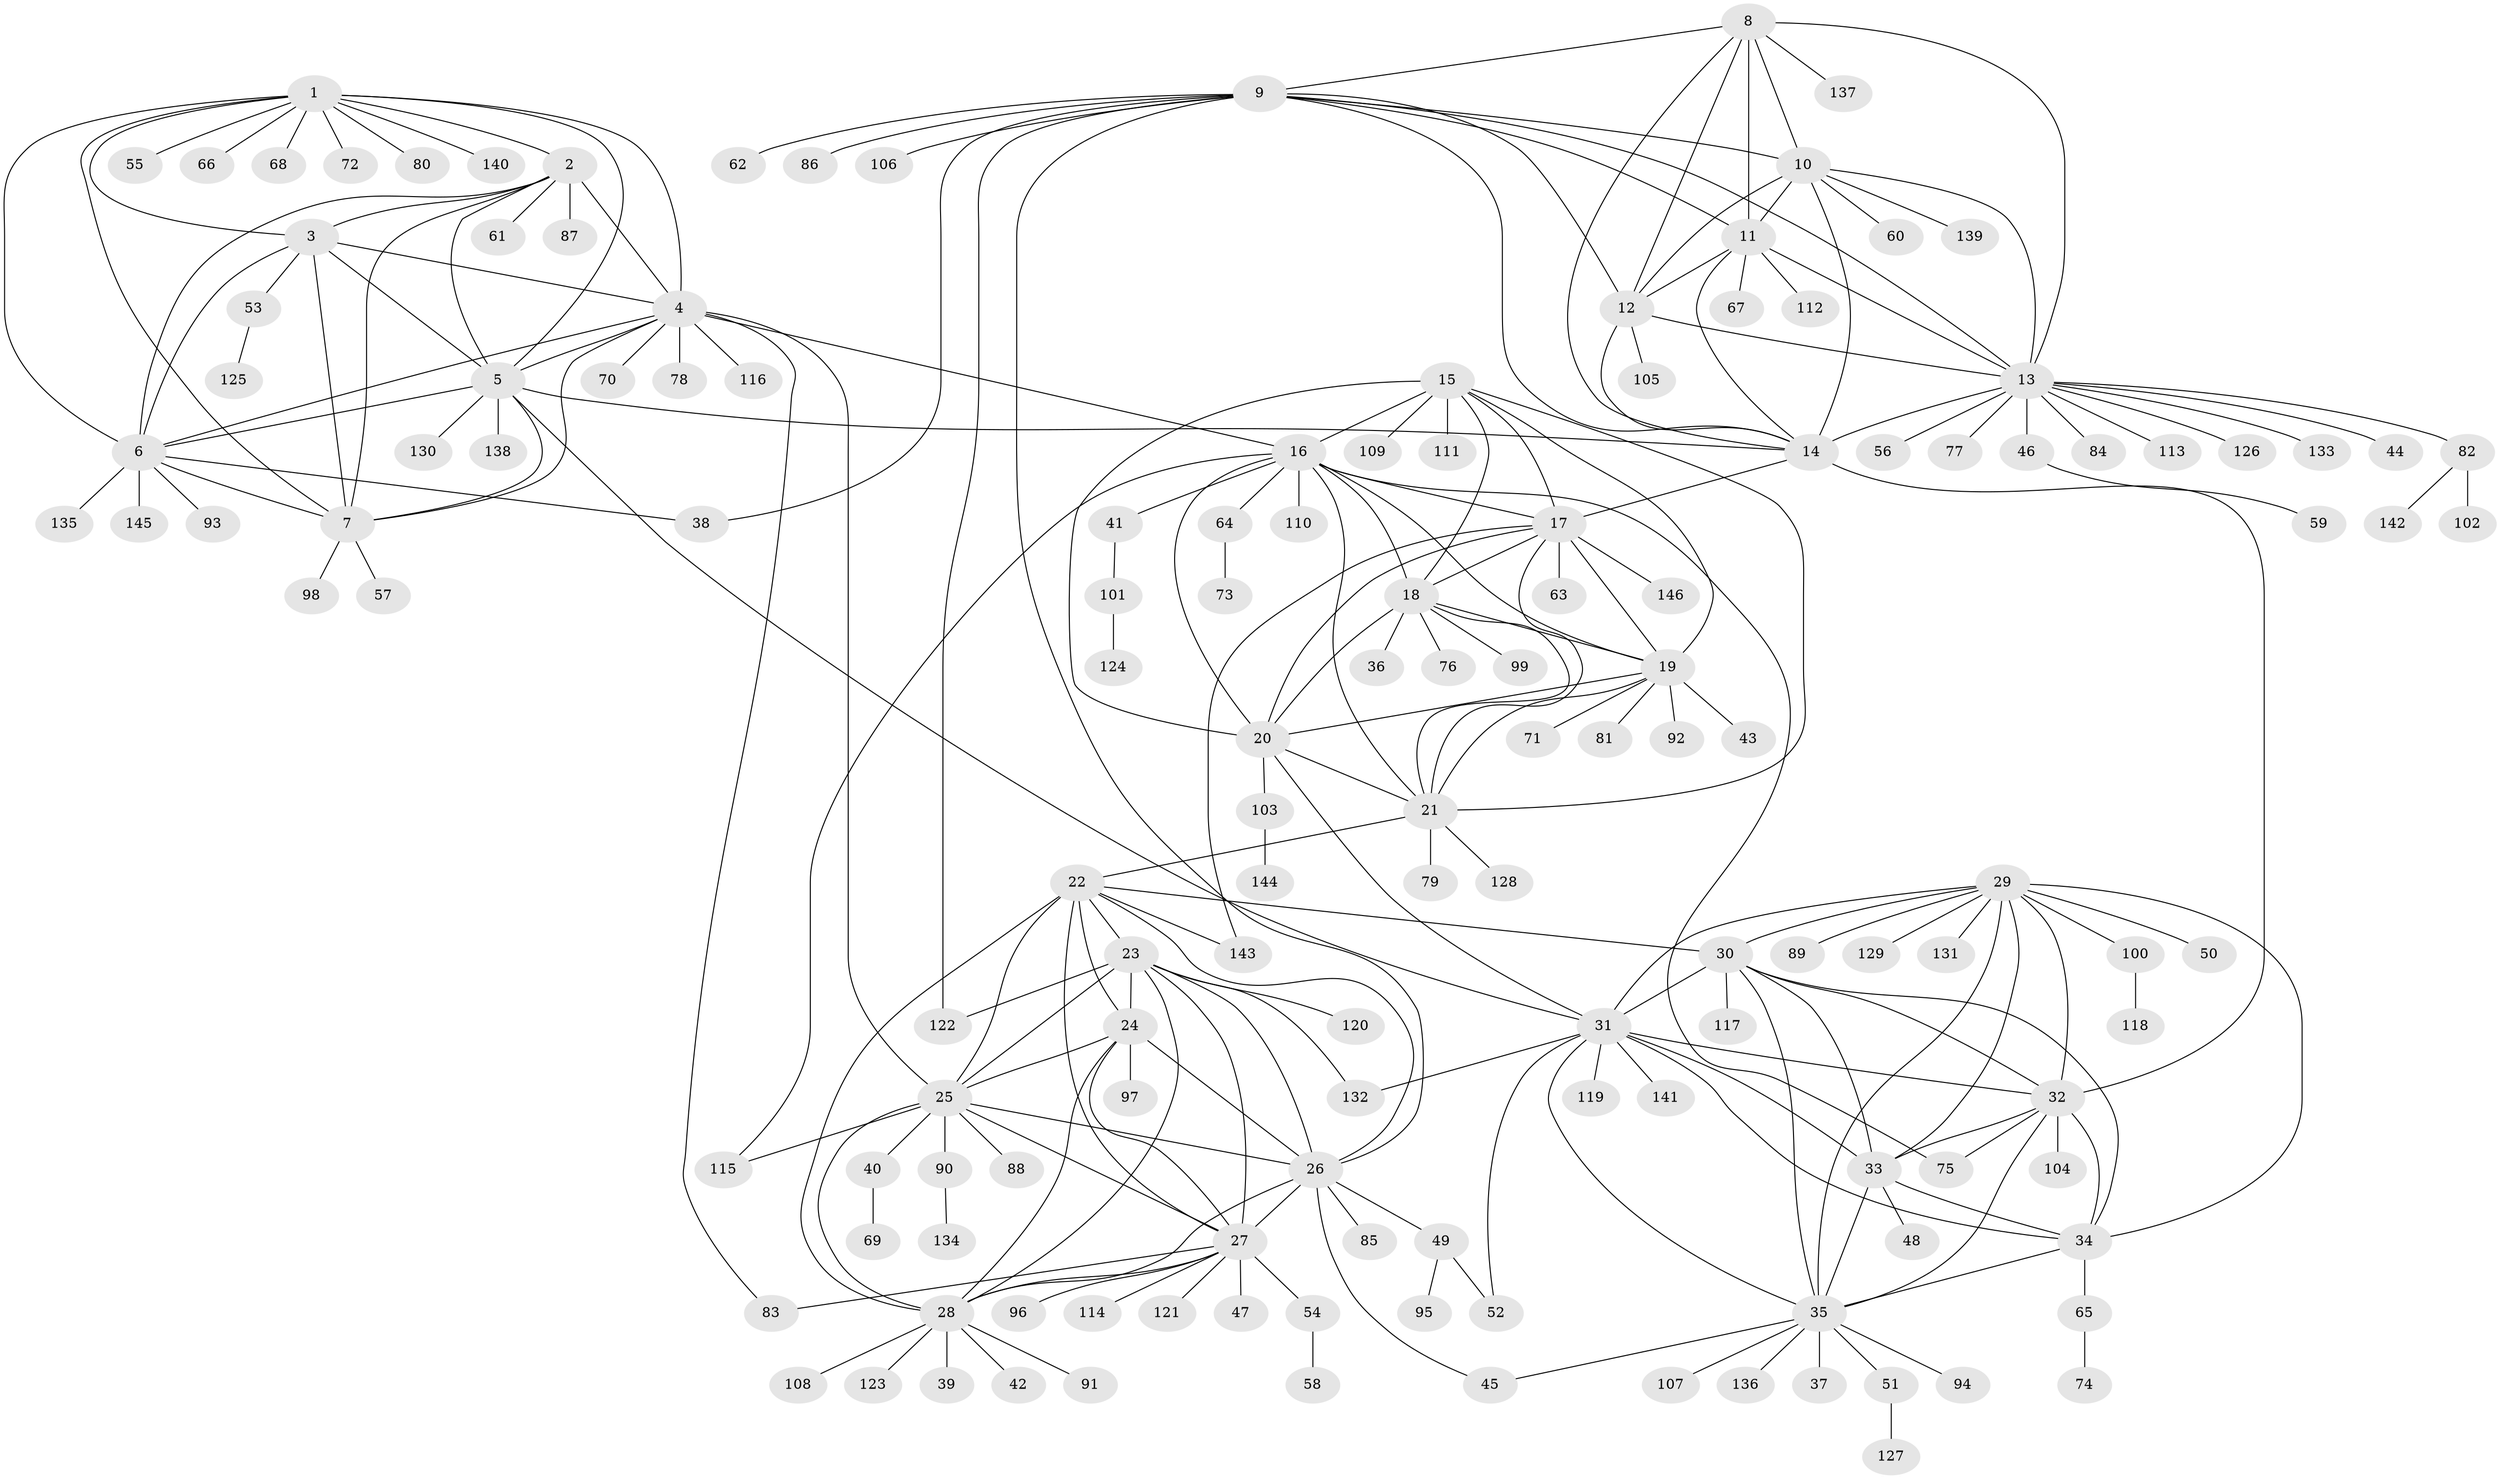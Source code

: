 // coarse degree distribution, {5: 0.00980392156862745, 11: 0.00980392156862745, 6: 0.0196078431372549, 4: 0.0196078431372549, 8: 0.0196078431372549, 7: 0.0196078431372549, 17: 0.0196078431372549, 1: 0.7843137254901961, 2: 0.06862745098039216, 15: 0.00980392156862745, 13: 0.00980392156862745, 16: 0.00980392156862745}
// Generated by graph-tools (version 1.1) at 2025/58/03/04/25 21:58:48]
// undirected, 146 vertices, 235 edges
graph export_dot {
graph [start="1"]
  node [color=gray90,style=filled];
  1;
  2;
  3;
  4;
  5;
  6;
  7;
  8;
  9;
  10;
  11;
  12;
  13;
  14;
  15;
  16;
  17;
  18;
  19;
  20;
  21;
  22;
  23;
  24;
  25;
  26;
  27;
  28;
  29;
  30;
  31;
  32;
  33;
  34;
  35;
  36;
  37;
  38;
  39;
  40;
  41;
  42;
  43;
  44;
  45;
  46;
  47;
  48;
  49;
  50;
  51;
  52;
  53;
  54;
  55;
  56;
  57;
  58;
  59;
  60;
  61;
  62;
  63;
  64;
  65;
  66;
  67;
  68;
  69;
  70;
  71;
  72;
  73;
  74;
  75;
  76;
  77;
  78;
  79;
  80;
  81;
  82;
  83;
  84;
  85;
  86;
  87;
  88;
  89;
  90;
  91;
  92;
  93;
  94;
  95;
  96;
  97;
  98;
  99;
  100;
  101;
  102;
  103;
  104;
  105;
  106;
  107;
  108;
  109;
  110;
  111;
  112;
  113;
  114;
  115;
  116;
  117;
  118;
  119;
  120;
  121;
  122;
  123;
  124;
  125;
  126;
  127;
  128;
  129;
  130;
  131;
  132;
  133;
  134;
  135;
  136;
  137;
  138;
  139;
  140;
  141;
  142;
  143;
  144;
  145;
  146;
  1 -- 2;
  1 -- 3;
  1 -- 4;
  1 -- 5;
  1 -- 6;
  1 -- 7;
  1 -- 55;
  1 -- 66;
  1 -- 68;
  1 -- 72;
  1 -- 80;
  1 -- 140;
  2 -- 3;
  2 -- 4;
  2 -- 5;
  2 -- 6;
  2 -- 7;
  2 -- 61;
  2 -- 87;
  3 -- 4;
  3 -- 5;
  3 -- 6;
  3 -- 7;
  3 -- 53;
  4 -- 5;
  4 -- 6;
  4 -- 7;
  4 -- 16;
  4 -- 25;
  4 -- 70;
  4 -- 78;
  4 -- 83;
  4 -- 116;
  5 -- 6;
  5 -- 7;
  5 -- 14;
  5 -- 31;
  5 -- 130;
  5 -- 138;
  6 -- 7;
  6 -- 38;
  6 -- 93;
  6 -- 135;
  6 -- 145;
  7 -- 57;
  7 -- 98;
  8 -- 9;
  8 -- 10;
  8 -- 11;
  8 -- 12;
  8 -- 13;
  8 -- 14;
  8 -- 137;
  9 -- 10;
  9 -- 11;
  9 -- 12;
  9 -- 13;
  9 -- 14;
  9 -- 26;
  9 -- 38;
  9 -- 62;
  9 -- 86;
  9 -- 106;
  9 -- 122;
  10 -- 11;
  10 -- 12;
  10 -- 13;
  10 -- 14;
  10 -- 60;
  10 -- 139;
  11 -- 12;
  11 -- 13;
  11 -- 14;
  11 -- 67;
  11 -- 112;
  12 -- 13;
  12 -- 14;
  12 -- 105;
  13 -- 14;
  13 -- 44;
  13 -- 46;
  13 -- 56;
  13 -- 77;
  13 -- 82;
  13 -- 84;
  13 -- 113;
  13 -- 126;
  13 -- 133;
  14 -- 17;
  14 -- 32;
  15 -- 16;
  15 -- 17;
  15 -- 18;
  15 -- 19;
  15 -- 20;
  15 -- 21;
  15 -- 109;
  15 -- 111;
  16 -- 17;
  16 -- 18;
  16 -- 19;
  16 -- 20;
  16 -- 21;
  16 -- 41;
  16 -- 64;
  16 -- 75;
  16 -- 110;
  16 -- 115;
  17 -- 18;
  17 -- 19;
  17 -- 20;
  17 -- 21;
  17 -- 63;
  17 -- 143;
  17 -- 146;
  18 -- 19;
  18 -- 20;
  18 -- 21;
  18 -- 36;
  18 -- 76;
  18 -- 99;
  19 -- 20;
  19 -- 21;
  19 -- 43;
  19 -- 71;
  19 -- 81;
  19 -- 92;
  20 -- 21;
  20 -- 31;
  20 -- 103;
  21 -- 22;
  21 -- 79;
  21 -- 128;
  22 -- 23;
  22 -- 24;
  22 -- 25;
  22 -- 26;
  22 -- 27;
  22 -- 28;
  22 -- 30;
  22 -- 143;
  23 -- 24;
  23 -- 25;
  23 -- 26;
  23 -- 27;
  23 -- 28;
  23 -- 120;
  23 -- 122;
  23 -- 132;
  24 -- 25;
  24 -- 26;
  24 -- 27;
  24 -- 28;
  24 -- 97;
  25 -- 26;
  25 -- 27;
  25 -- 28;
  25 -- 40;
  25 -- 88;
  25 -- 90;
  25 -- 115;
  26 -- 27;
  26 -- 28;
  26 -- 45;
  26 -- 49;
  26 -- 85;
  27 -- 28;
  27 -- 47;
  27 -- 54;
  27 -- 83;
  27 -- 96;
  27 -- 114;
  27 -- 121;
  28 -- 39;
  28 -- 42;
  28 -- 91;
  28 -- 108;
  28 -- 123;
  29 -- 30;
  29 -- 31;
  29 -- 32;
  29 -- 33;
  29 -- 34;
  29 -- 35;
  29 -- 50;
  29 -- 89;
  29 -- 100;
  29 -- 129;
  29 -- 131;
  30 -- 31;
  30 -- 32;
  30 -- 33;
  30 -- 34;
  30 -- 35;
  30 -- 117;
  31 -- 32;
  31 -- 33;
  31 -- 34;
  31 -- 35;
  31 -- 52;
  31 -- 119;
  31 -- 132;
  31 -- 141;
  32 -- 33;
  32 -- 34;
  32 -- 35;
  32 -- 75;
  32 -- 104;
  33 -- 34;
  33 -- 35;
  33 -- 48;
  34 -- 35;
  34 -- 65;
  35 -- 37;
  35 -- 45;
  35 -- 51;
  35 -- 94;
  35 -- 107;
  35 -- 136;
  40 -- 69;
  41 -- 101;
  46 -- 59;
  49 -- 52;
  49 -- 95;
  51 -- 127;
  53 -- 125;
  54 -- 58;
  64 -- 73;
  65 -- 74;
  82 -- 102;
  82 -- 142;
  90 -- 134;
  100 -- 118;
  101 -- 124;
  103 -- 144;
}
